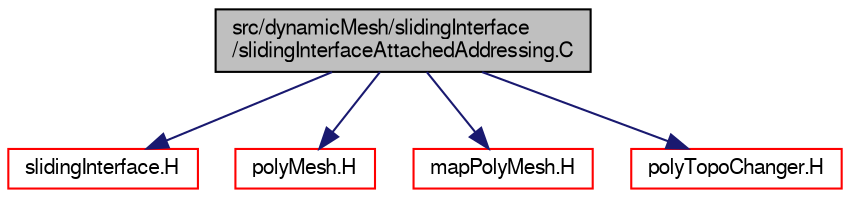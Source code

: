 digraph "src/dynamicMesh/slidingInterface/slidingInterfaceAttachedAddressing.C"
{
  bgcolor="transparent";
  edge [fontname="FreeSans",fontsize="10",labelfontname="FreeSans",labelfontsize="10"];
  node [fontname="FreeSans",fontsize="10",shape=record];
  Node0 [label="src/dynamicMesh/slidingInterface\l/slidingInterfaceAttachedAddressing.C",height=0.2,width=0.4,color="black", fillcolor="grey75", style="filled", fontcolor="black"];
  Node0 -> Node1 [color="midnightblue",fontsize="10",style="solid",fontname="FreeSans"];
  Node1 [label="slidingInterface.H",height=0.2,width=0.4,color="red",URL="$a00878.html"];
  Node0 -> Node182 [color="midnightblue",fontsize="10",style="solid",fontname="FreeSans"];
  Node182 [label="polyMesh.H",height=0.2,width=0.4,color="red",URL="$a11630.html"];
  Node0 -> Node226 [color="midnightblue",fontsize="10",style="solid",fontname="FreeSans"];
  Node226 [label="mapPolyMesh.H",height=0.2,width=0.4,color="red",URL="$a11597.html"];
  Node0 -> Node229 [color="midnightblue",fontsize="10",style="solid",fontname="FreeSans"];
  Node229 [label="polyTopoChanger.H",height=0.2,width=0.4,color="red",URL="$a00830.html"];
}
